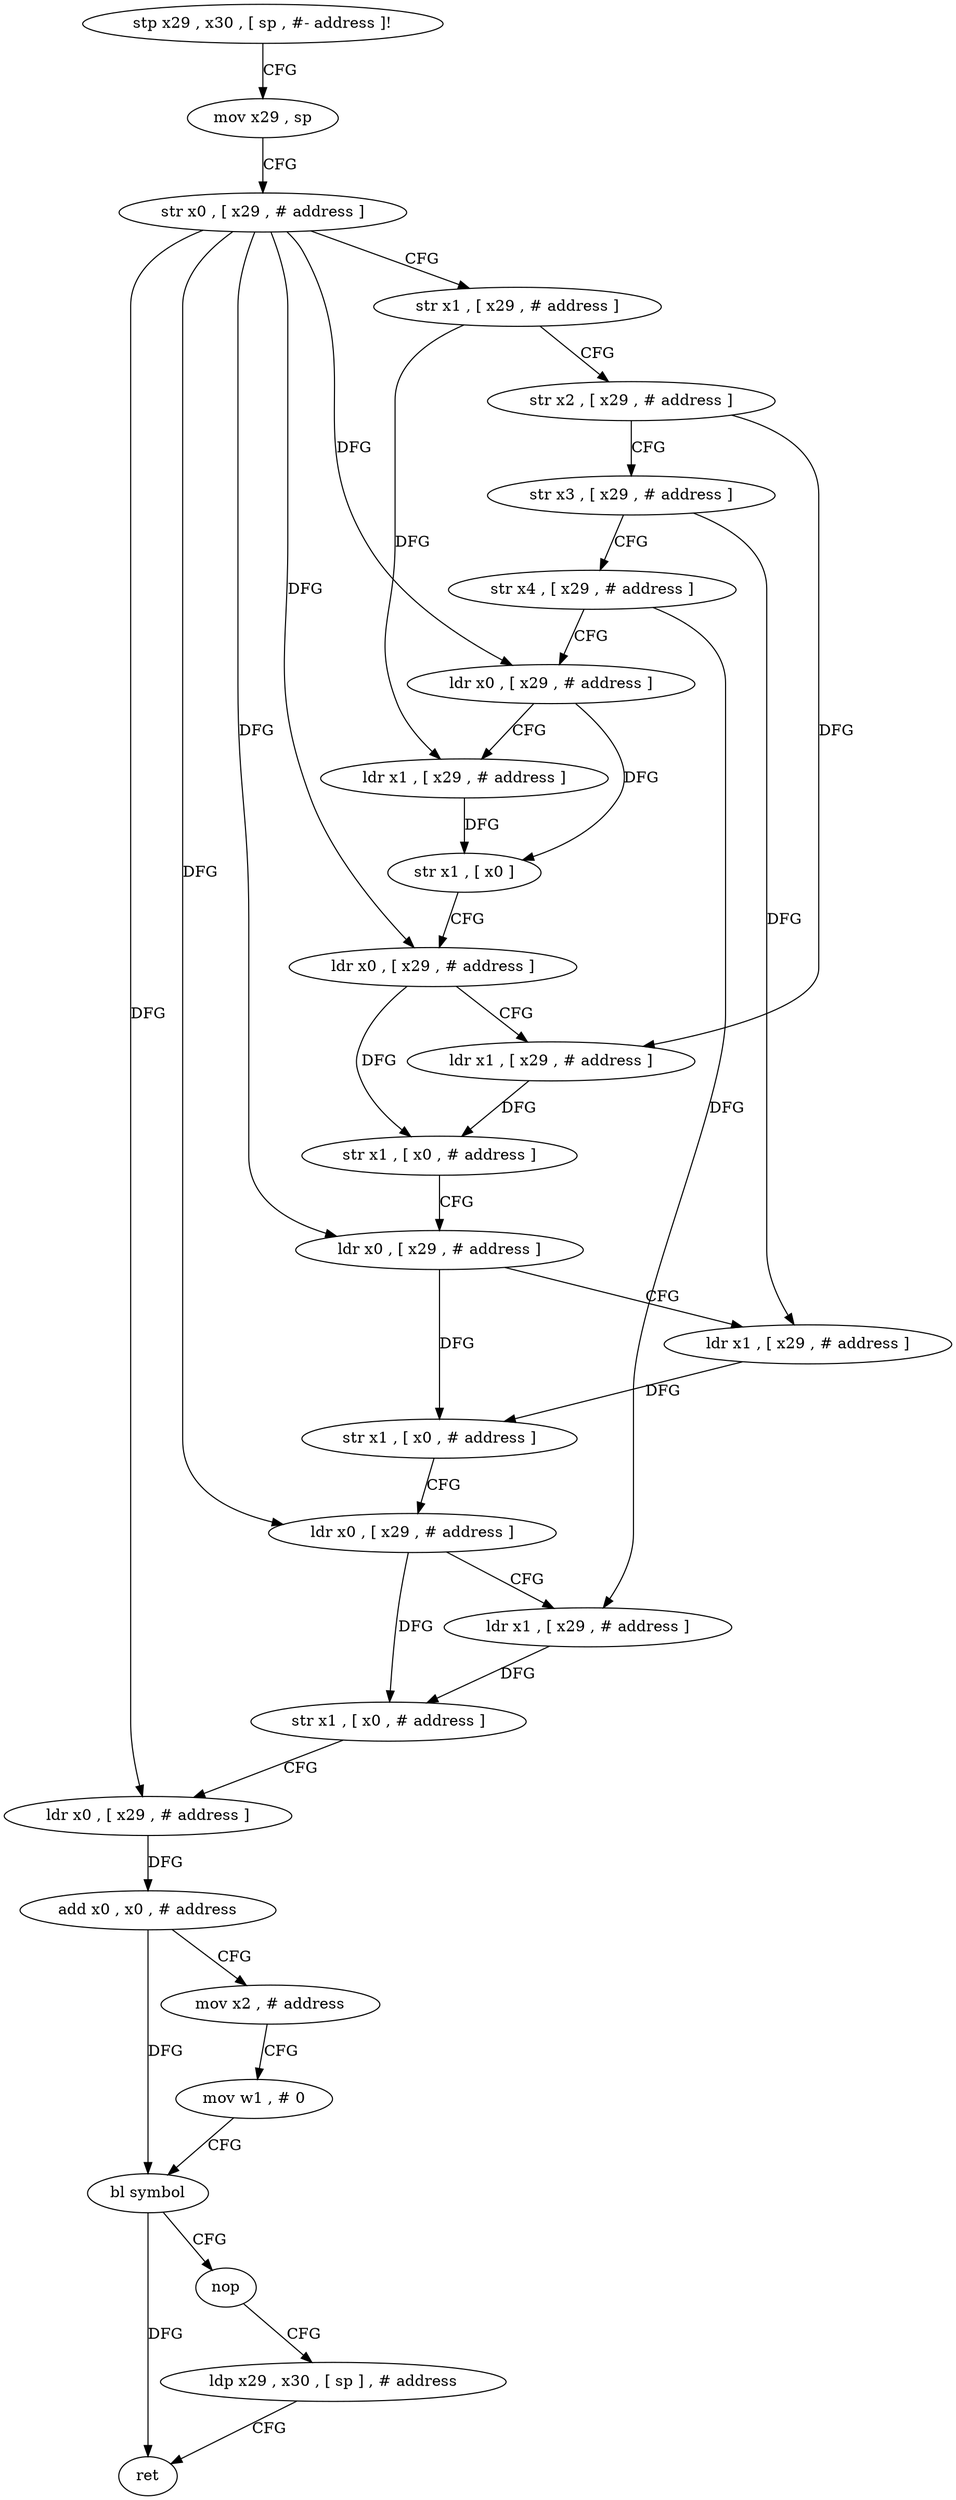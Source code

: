 digraph "func" {
"4479780" [label = "stp x29 , x30 , [ sp , #- address ]!" ]
"4479784" [label = "mov x29 , sp" ]
"4479788" [label = "str x0 , [ x29 , # address ]" ]
"4479792" [label = "str x1 , [ x29 , # address ]" ]
"4479796" [label = "str x2 , [ x29 , # address ]" ]
"4479800" [label = "str x3 , [ x29 , # address ]" ]
"4479804" [label = "str x4 , [ x29 , # address ]" ]
"4479808" [label = "ldr x0 , [ x29 , # address ]" ]
"4479812" [label = "ldr x1 , [ x29 , # address ]" ]
"4479816" [label = "str x1 , [ x0 ]" ]
"4479820" [label = "ldr x0 , [ x29 , # address ]" ]
"4479824" [label = "ldr x1 , [ x29 , # address ]" ]
"4479828" [label = "str x1 , [ x0 , # address ]" ]
"4479832" [label = "ldr x0 , [ x29 , # address ]" ]
"4479836" [label = "ldr x1 , [ x29 , # address ]" ]
"4479840" [label = "str x1 , [ x0 , # address ]" ]
"4479844" [label = "ldr x0 , [ x29 , # address ]" ]
"4479848" [label = "ldr x1 , [ x29 , # address ]" ]
"4479852" [label = "str x1 , [ x0 , # address ]" ]
"4479856" [label = "ldr x0 , [ x29 , # address ]" ]
"4479860" [label = "add x0 , x0 , # address" ]
"4479864" [label = "mov x2 , # address" ]
"4479868" [label = "mov w1 , # 0" ]
"4479872" [label = "bl symbol" ]
"4479876" [label = "nop" ]
"4479880" [label = "ldp x29 , x30 , [ sp ] , # address" ]
"4479884" [label = "ret" ]
"4479780" -> "4479784" [ label = "CFG" ]
"4479784" -> "4479788" [ label = "CFG" ]
"4479788" -> "4479792" [ label = "CFG" ]
"4479788" -> "4479808" [ label = "DFG" ]
"4479788" -> "4479820" [ label = "DFG" ]
"4479788" -> "4479832" [ label = "DFG" ]
"4479788" -> "4479844" [ label = "DFG" ]
"4479788" -> "4479856" [ label = "DFG" ]
"4479792" -> "4479796" [ label = "CFG" ]
"4479792" -> "4479812" [ label = "DFG" ]
"4479796" -> "4479800" [ label = "CFG" ]
"4479796" -> "4479824" [ label = "DFG" ]
"4479800" -> "4479804" [ label = "CFG" ]
"4479800" -> "4479836" [ label = "DFG" ]
"4479804" -> "4479808" [ label = "CFG" ]
"4479804" -> "4479848" [ label = "DFG" ]
"4479808" -> "4479812" [ label = "CFG" ]
"4479808" -> "4479816" [ label = "DFG" ]
"4479812" -> "4479816" [ label = "DFG" ]
"4479816" -> "4479820" [ label = "CFG" ]
"4479820" -> "4479824" [ label = "CFG" ]
"4479820" -> "4479828" [ label = "DFG" ]
"4479824" -> "4479828" [ label = "DFG" ]
"4479828" -> "4479832" [ label = "CFG" ]
"4479832" -> "4479836" [ label = "CFG" ]
"4479832" -> "4479840" [ label = "DFG" ]
"4479836" -> "4479840" [ label = "DFG" ]
"4479840" -> "4479844" [ label = "CFG" ]
"4479844" -> "4479848" [ label = "CFG" ]
"4479844" -> "4479852" [ label = "DFG" ]
"4479848" -> "4479852" [ label = "DFG" ]
"4479852" -> "4479856" [ label = "CFG" ]
"4479856" -> "4479860" [ label = "DFG" ]
"4479860" -> "4479864" [ label = "CFG" ]
"4479860" -> "4479872" [ label = "DFG" ]
"4479864" -> "4479868" [ label = "CFG" ]
"4479868" -> "4479872" [ label = "CFG" ]
"4479872" -> "4479876" [ label = "CFG" ]
"4479872" -> "4479884" [ label = "DFG" ]
"4479876" -> "4479880" [ label = "CFG" ]
"4479880" -> "4479884" [ label = "CFG" ]
}
